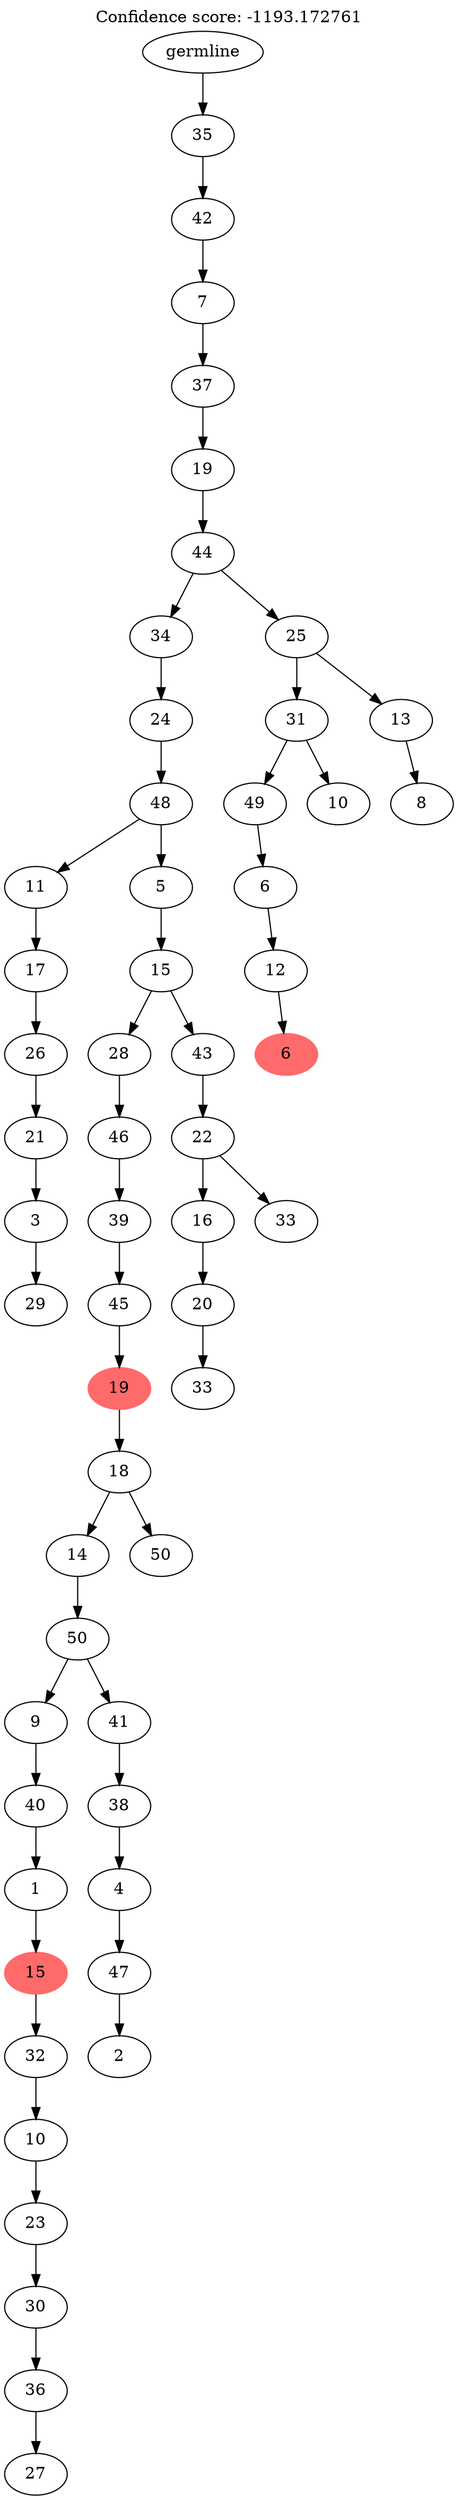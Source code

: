 digraph g {
	"55" -> "56";
	"56" [label="29"];
	"54" -> "55";
	"55" [label="3"];
	"53" -> "54";
	"54" [label="21"];
	"52" -> "53";
	"53" [label="26"];
	"51" -> "52";
	"52" [label="17"];
	"48" -> "49";
	"49" [label="27"];
	"47" -> "48";
	"48" [label="36"];
	"46" -> "47";
	"47" [label="30"];
	"45" -> "46";
	"46" [label="23"];
	"44" -> "45";
	"45" [label="10"];
	"43" -> "44";
	"44" [label="32"];
	"42" -> "43";
	"43" [color=indianred1, style=filled, label="15"];
	"41" -> "42";
	"42" [label="1"];
	"40" -> "41";
	"41" [label="40"];
	"38" -> "39";
	"39" [label="2"];
	"37" -> "38";
	"38" [label="47"];
	"36" -> "37";
	"37" [label="4"];
	"35" -> "36";
	"36" [label="38"];
	"34" -> "35";
	"35" [label="41"];
	"34" -> "40";
	"40" [label="9"];
	"33" -> "34";
	"34" [label="50"];
	"32" -> "33";
	"33" [label="14"];
	"32" -> "50";
	"50" [label="50"];
	"31" -> "32";
	"32" [label="18"];
	"30" -> "31";
	"31" [color=indianred1, style=filled, label="19"];
	"29" -> "30";
	"30" [label="45"];
	"28" -> "29";
	"29" [label="39"];
	"27" -> "28";
	"28" [label="46"];
	"24" -> "25";
	"25" [label="33"];
	"23" -> "24";
	"24" [label="20"];
	"22" -> "23";
	"23" [label="16"];
	"22" -> "26";
	"26" [label="33"];
	"21" -> "22";
	"22" [label="22"];
	"20" -> "21";
	"21" [label="43"];
	"20" -> "27";
	"27" [label="28"];
	"19" -> "20";
	"20" [label="15"];
	"18" -> "19";
	"19" [label="5"];
	"18" -> "51";
	"51" [label="11"];
	"17" -> "18";
	"18" [label="48"];
	"16" -> "17";
	"17" [label="24"];
	"13" -> "14";
	"14" [color=indianred1, style=filled, label="6"];
	"12" -> "13";
	"13" [label="12"];
	"11" -> "12";
	"12" [label="6"];
	"10" -> "11";
	"11" [label="49"];
	"10" -> "15";
	"15" [label="10"];
	"8" -> "9";
	"9" [label="8"];
	"7" -> "8";
	"8" [label="13"];
	"7" -> "10";
	"10" [label="31"];
	"6" -> "7";
	"7" [label="25"];
	"6" -> "16";
	"16" [label="34"];
	"5" -> "6";
	"6" [label="44"];
	"4" -> "5";
	"5" [label="19"];
	"3" -> "4";
	"4" [label="37"];
	"2" -> "3";
	"3" [label="7"];
	"1" -> "2";
	"2" [label="42"];
	"0" -> "1";
	"1" [label="35"];
	"0" [label="germline"];
	labelloc="t";
	label="Confidence score: -1193.172761";
}
